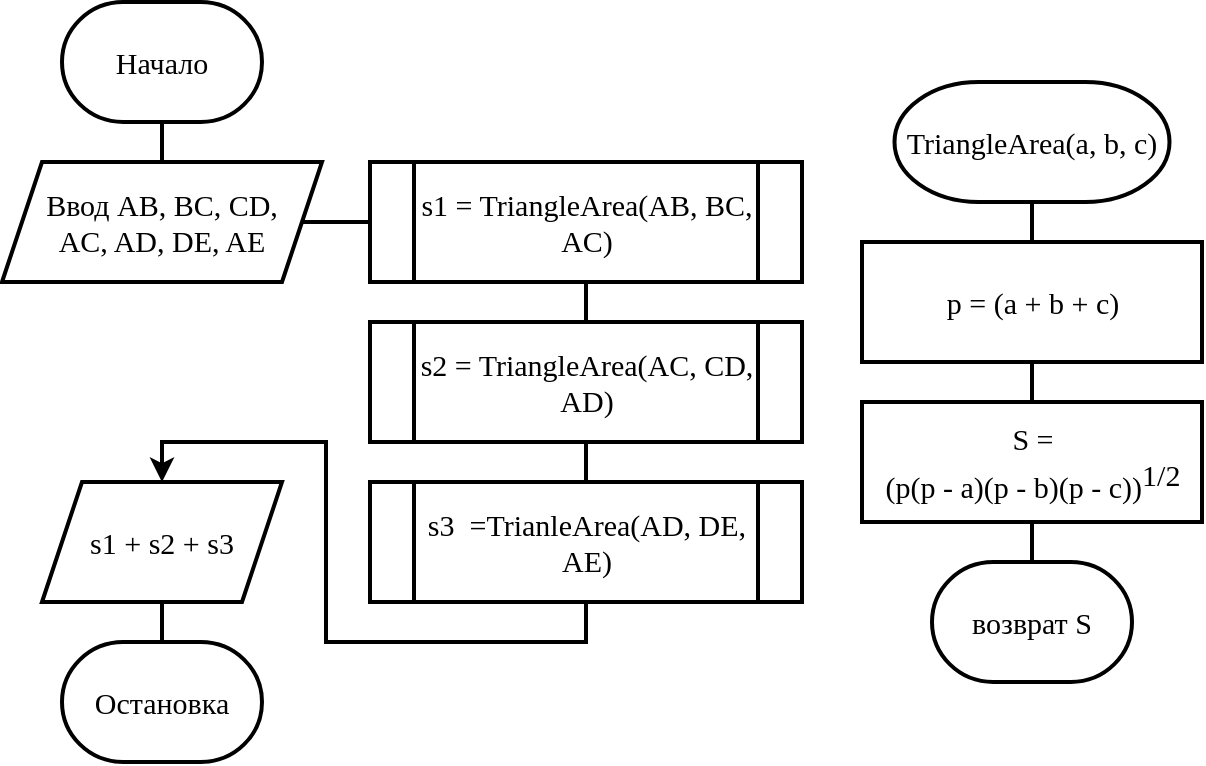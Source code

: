 <mxfile version="23.1.2" type="github">
  <diagram id="eZZpxYdVpgs_wxXjZtk5" name="Page-1">
    <mxGraphModel dx="1434" dy="754" grid="1" gridSize="10" guides="1" tooltips="1" connect="1" arrows="1" fold="1" page="1" pageScale="1" pageWidth="827" pageHeight="1169" math="0" shadow="0">
      <root>
        <mxCell id="0" />
        <mxCell id="1" parent="0" />
        <mxCell id="1gp9kKd6AoPWOsmjoUxT-1" value="Начало" style="strokeWidth=2;html=1;shape=mxgraph.flowchart.terminator;whiteSpace=wrap;fontFamily=Times New Roman;fontSize=15;fontStyle=0" parent="1" vertex="1">
          <mxGeometry x="90" y="70" width="100" height="60" as="geometry" />
        </mxCell>
        <mxCell id="1gp9kKd6AoPWOsmjoUxT-2" value="Ввод AB, BC, CD,&lt;br style=&quot;font-size: 15px;&quot;&gt;AC, AD, DE, AE" style="shape=parallelogram;perimeter=parallelogramPerimeter;whiteSpace=wrap;html=1;fixedSize=1;strokeWidth=2;fontFamily=Times New Roman;fontSize=15;fontStyle=0" parent="1" vertex="1">
          <mxGeometry x="60" y="150" width="160" height="60" as="geometry" />
        </mxCell>
        <mxCell id="1gp9kKd6AoPWOsmjoUxT-3" value="s1 = TriangleArea(AB, BC, AC)" style="shape=process;whiteSpace=wrap;html=1;backgroundOutline=1;strokeWidth=2;fontFamily=Times New Roman;fontSize=15;fontStyle=0" parent="1" vertex="1">
          <mxGeometry x="244" y="150" width="216" height="60" as="geometry" />
        </mxCell>
        <mxCell id="1gp9kKd6AoPWOsmjoUxT-8" value="s1 + s2 + s3" style="shape=parallelogram;perimeter=parallelogramPerimeter;whiteSpace=wrap;html=1;fixedSize=1;strokeWidth=2;fontFamily=Times New Roman;fontSize=15;fontStyle=0" parent="1" vertex="1">
          <mxGeometry x="80" y="310" width="120" height="60" as="geometry" />
        </mxCell>
        <mxCell id="1gp9kKd6AoPWOsmjoUxT-9" value="Остановка" style="strokeWidth=2;html=1;shape=mxgraph.flowchart.terminator;whiteSpace=wrap;fontFamily=Times New Roman;fontSize=15;fontStyle=0" parent="1" vertex="1">
          <mxGeometry x="90" y="390" width="100" height="60" as="geometry" />
        </mxCell>
        <mxCell id="1gp9kKd6AoPWOsmjoUxT-10" value="TriangleArea(a, b, c)" style="strokeWidth=2;html=1;shape=mxgraph.flowchart.terminator;whiteSpace=wrap;fontFamily=Times New Roman;fontSize=15;fontStyle=0" parent="1" vertex="1">
          <mxGeometry x="506.25" y="110" width="137.5" height="60" as="geometry" />
        </mxCell>
        <mxCell id="1gp9kKd6AoPWOsmjoUxT-11" value="возврат S" style="strokeWidth=2;html=1;shape=mxgraph.flowchart.terminator;whiteSpace=wrap;fontFamily=Times New Roman;fontSize=15;fontStyle=0" parent="1" vertex="1">
          <mxGeometry x="525" y="350" width="100" height="60" as="geometry" />
        </mxCell>
        <mxCell id="1gp9kKd6AoPWOsmjoUxT-12" value="p = (a + b + c)" style="html=1;dashed=0;whitespace=wrap;strokeWidth=2;fontFamily=Times New Roman;fontSize=15;fontStyle=0" parent="1" vertex="1">
          <mxGeometry x="490" y="190" width="170" height="60" as="geometry" />
        </mxCell>
        <mxCell id="1gp9kKd6AoPWOsmjoUxT-13" value="&lt;div style=&quot;font-size: 15px;&quot;&gt;S = &lt;br style=&quot;font-size: 15px;&quot;&gt;&lt;/div&gt;&lt;div style=&quot;font-size: 15px;&quot;&gt;(p(p - a)(p - b)(p - c))&lt;sup style=&quot;font-size: 15px;&quot;&gt;1/2&lt;/sup&gt;&lt;/div&gt;" style="html=1;dashed=0;whitespace=wrap;strokeWidth=2;fontFamily=Times New Roman;fontSize=15;fontStyle=0" parent="1" vertex="1">
          <mxGeometry x="490" y="270" width="170" height="60" as="geometry" />
        </mxCell>
        <mxCell id="1gp9kKd6AoPWOsmjoUxT-14" value="s2 = TriangleArea(AC, CD, AD)" style="shape=process;whiteSpace=wrap;html=1;backgroundOutline=1;strokeWidth=2;fontFamily=Times New Roman;fontSize=15;fontStyle=0" parent="1" vertex="1">
          <mxGeometry x="244" y="230" width="216" height="60" as="geometry" />
        </mxCell>
        <mxCell id="l96aPmqvXGVtG8axhNch-2" style="edgeStyle=orthogonalEdgeStyle;rounded=0;orthogonalLoop=1;jettySize=auto;html=1;exitX=0.5;exitY=1;exitDx=0;exitDy=0;entryX=0.5;entryY=0;entryDx=0;entryDy=0;strokeWidth=2;" edge="1" parent="1" source="1gp9kKd6AoPWOsmjoUxT-15" target="1gp9kKd6AoPWOsmjoUxT-8">
          <mxGeometry relative="1" as="geometry" />
        </mxCell>
        <mxCell id="1gp9kKd6AoPWOsmjoUxT-15" value="s3&amp;nbsp; =TrianleArea(AD, DE, AE)" style="shape=process;whiteSpace=wrap;html=1;backgroundOutline=1;strokeWidth=2;fontFamily=Times New Roman;fontSize=15;fontStyle=0" parent="1" vertex="1">
          <mxGeometry x="244" y="310" width="216" height="60" as="geometry" />
        </mxCell>
        <mxCell id="1gp9kKd6AoPWOsmjoUxT-16" value="" style="endArrow=none;html=1;entryX=0.5;entryY=1;entryDx=0;entryDy=0;entryPerimeter=0;exitX=0.5;exitY=0;exitDx=0;exitDy=0;strokeWidth=2;fontFamily=Times New Roman;fontSize=15;fontStyle=0" parent="1" source="1gp9kKd6AoPWOsmjoUxT-2" target="1gp9kKd6AoPWOsmjoUxT-1" edge="1">
          <mxGeometry width="50" height="50" relative="1" as="geometry">
            <mxPoint x="220" y="140" as="sourcePoint" />
            <mxPoint x="270" y="90" as="targetPoint" />
          </mxGeometry>
        </mxCell>
        <mxCell id="1gp9kKd6AoPWOsmjoUxT-18" value="" style="endArrow=none;html=1;entryX=1;entryY=0.5;entryDx=0;entryDy=0;exitX=0;exitY=0.5;exitDx=0;exitDy=0;strokeWidth=2;fontFamily=Times New Roman;fontSize=15;fontStyle=0" parent="1" source="1gp9kKd6AoPWOsmjoUxT-3" target="1gp9kKd6AoPWOsmjoUxT-2" edge="1">
          <mxGeometry width="50" height="50" relative="1" as="geometry">
            <mxPoint x="140" y="170" as="sourcePoint" />
            <mxPoint x="140" y="150" as="targetPoint" />
          </mxGeometry>
        </mxCell>
        <mxCell id="1gp9kKd6AoPWOsmjoUxT-19" value="" style="endArrow=none;html=1;entryX=0.5;entryY=1;entryDx=0;entryDy=0;exitX=0.5;exitY=0;exitDx=0;exitDy=0;strokeWidth=2;fontFamily=Times New Roman;fontSize=15;fontStyle=0" parent="1" source="1gp9kKd6AoPWOsmjoUxT-14" target="1gp9kKd6AoPWOsmjoUxT-3" edge="1">
          <mxGeometry width="50" height="50" relative="1" as="geometry">
            <mxPoint x="184" y="180" as="sourcePoint" />
            <mxPoint x="184" y="160" as="targetPoint" />
          </mxGeometry>
        </mxCell>
        <mxCell id="1gp9kKd6AoPWOsmjoUxT-20" value="" style="endArrow=none;html=1;entryX=0.5;entryY=1;entryDx=0;entryDy=0;exitX=0.5;exitY=0;exitDx=0;exitDy=0;strokeWidth=2;fontFamily=Times New Roman;fontSize=15;fontStyle=0" parent="1" source="1gp9kKd6AoPWOsmjoUxT-15" target="1gp9kKd6AoPWOsmjoUxT-14" edge="1">
          <mxGeometry width="50" height="50" relative="1" as="geometry">
            <mxPoint x="194" y="190" as="sourcePoint" />
            <mxPoint x="194" y="170" as="targetPoint" />
          </mxGeometry>
        </mxCell>
        <mxCell id="1gp9kKd6AoPWOsmjoUxT-21" value="" style="endArrow=none;html=1;exitX=0.5;exitY=0;exitDx=0;exitDy=0;exitPerimeter=0;strokeWidth=2;fontFamily=Times New Roman;fontSize=15;fontStyle=0" parent="1" source="1gp9kKd6AoPWOsmjoUxT-9" target="1gp9kKd6AoPWOsmjoUxT-8" edge="1">
          <mxGeometry width="50" height="50" relative="1" as="geometry">
            <mxPoint x="280" y="320" as="sourcePoint" />
            <mxPoint x="280" y="300" as="targetPoint" />
          </mxGeometry>
        </mxCell>
        <mxCell id="1gp9kKd6AoPWOsmjoUxT-23" value="" style="endArrow=none;html=1;entryX=0.5;entryY=1;entryDx=0;entryDy=0;entryPerimeter=0;strokeWidth=2;fontFamily=Times New Roman;fontSize=15;fontStyle=0" parent="1" source="1gp9kKd6AoPWOsmjoUxT-12" target="1gp9kKd6AoPWOsmjoUxT-10" edge="1">
          <mxGeometry width="50" height="50" relative="1" as="geometry">
            <mxPoint x="380" y="370" as="sourcePoint" />
            <mxPoint x="380" y="350" as="targetPoint" />
          </mxGeometry>
        </mxCell>
        <mxCell id="1gp9kKd6AoPWOsmjoUxT-24" value="" style="endArrow=none;html=1;entryX=0.5;entryY=1;entryDx=0;entryDy=0;exitX=0.5;exitY=0;exitDx=0;exitDy=0;strokeWidth=2;fontFamily=Times New Roman;fontSize=15;fontStyle=0" parent="1" source="1gp9kKd6AoPWOsmjoUxT-13" target="1gp9kKd6AoPWOsmjoUxT-12" edge="1">
          <mxGeometry width="50" height="50" relative="1" as="geometry">
            <mxPoint x="550" y="200" as="sourcePoint" />
            <mxPoint x="550" y="180" as="targetPoint" />
          </mxGeometry>
        </mxCell>
        <mxCell id="1gp9kKd6AoPWOsmjoUxT-25" value="" style="endArrow=none;html=1;entryX=0.5;entryY=1;entryDx=0;entryDy=0;exitX=0.5;exitY=0;exitDx=0;exitDy=0;exitPerimeter=0;strokeWidth=2;fontFamily=Times New Roman;fontSize=15;fontStyle=0" parent="1" source="1gp9kKd6AoPWOsmjoUxT-11" target="1gp9kKd6AoPWOsmjoUxT-13" edge="1">
          <mxGeometry width="50" height="50" relative="1" as="geometry">
            <mxPoint x="560" y="210" as="sourcePoint" />
            <mxPoint x="560" y="190" as="targetPoint" />
          </mxGeometry>
        </mxCell>
      </root>
    </mxGraphModel>
  </diagram>
</mxfile>
